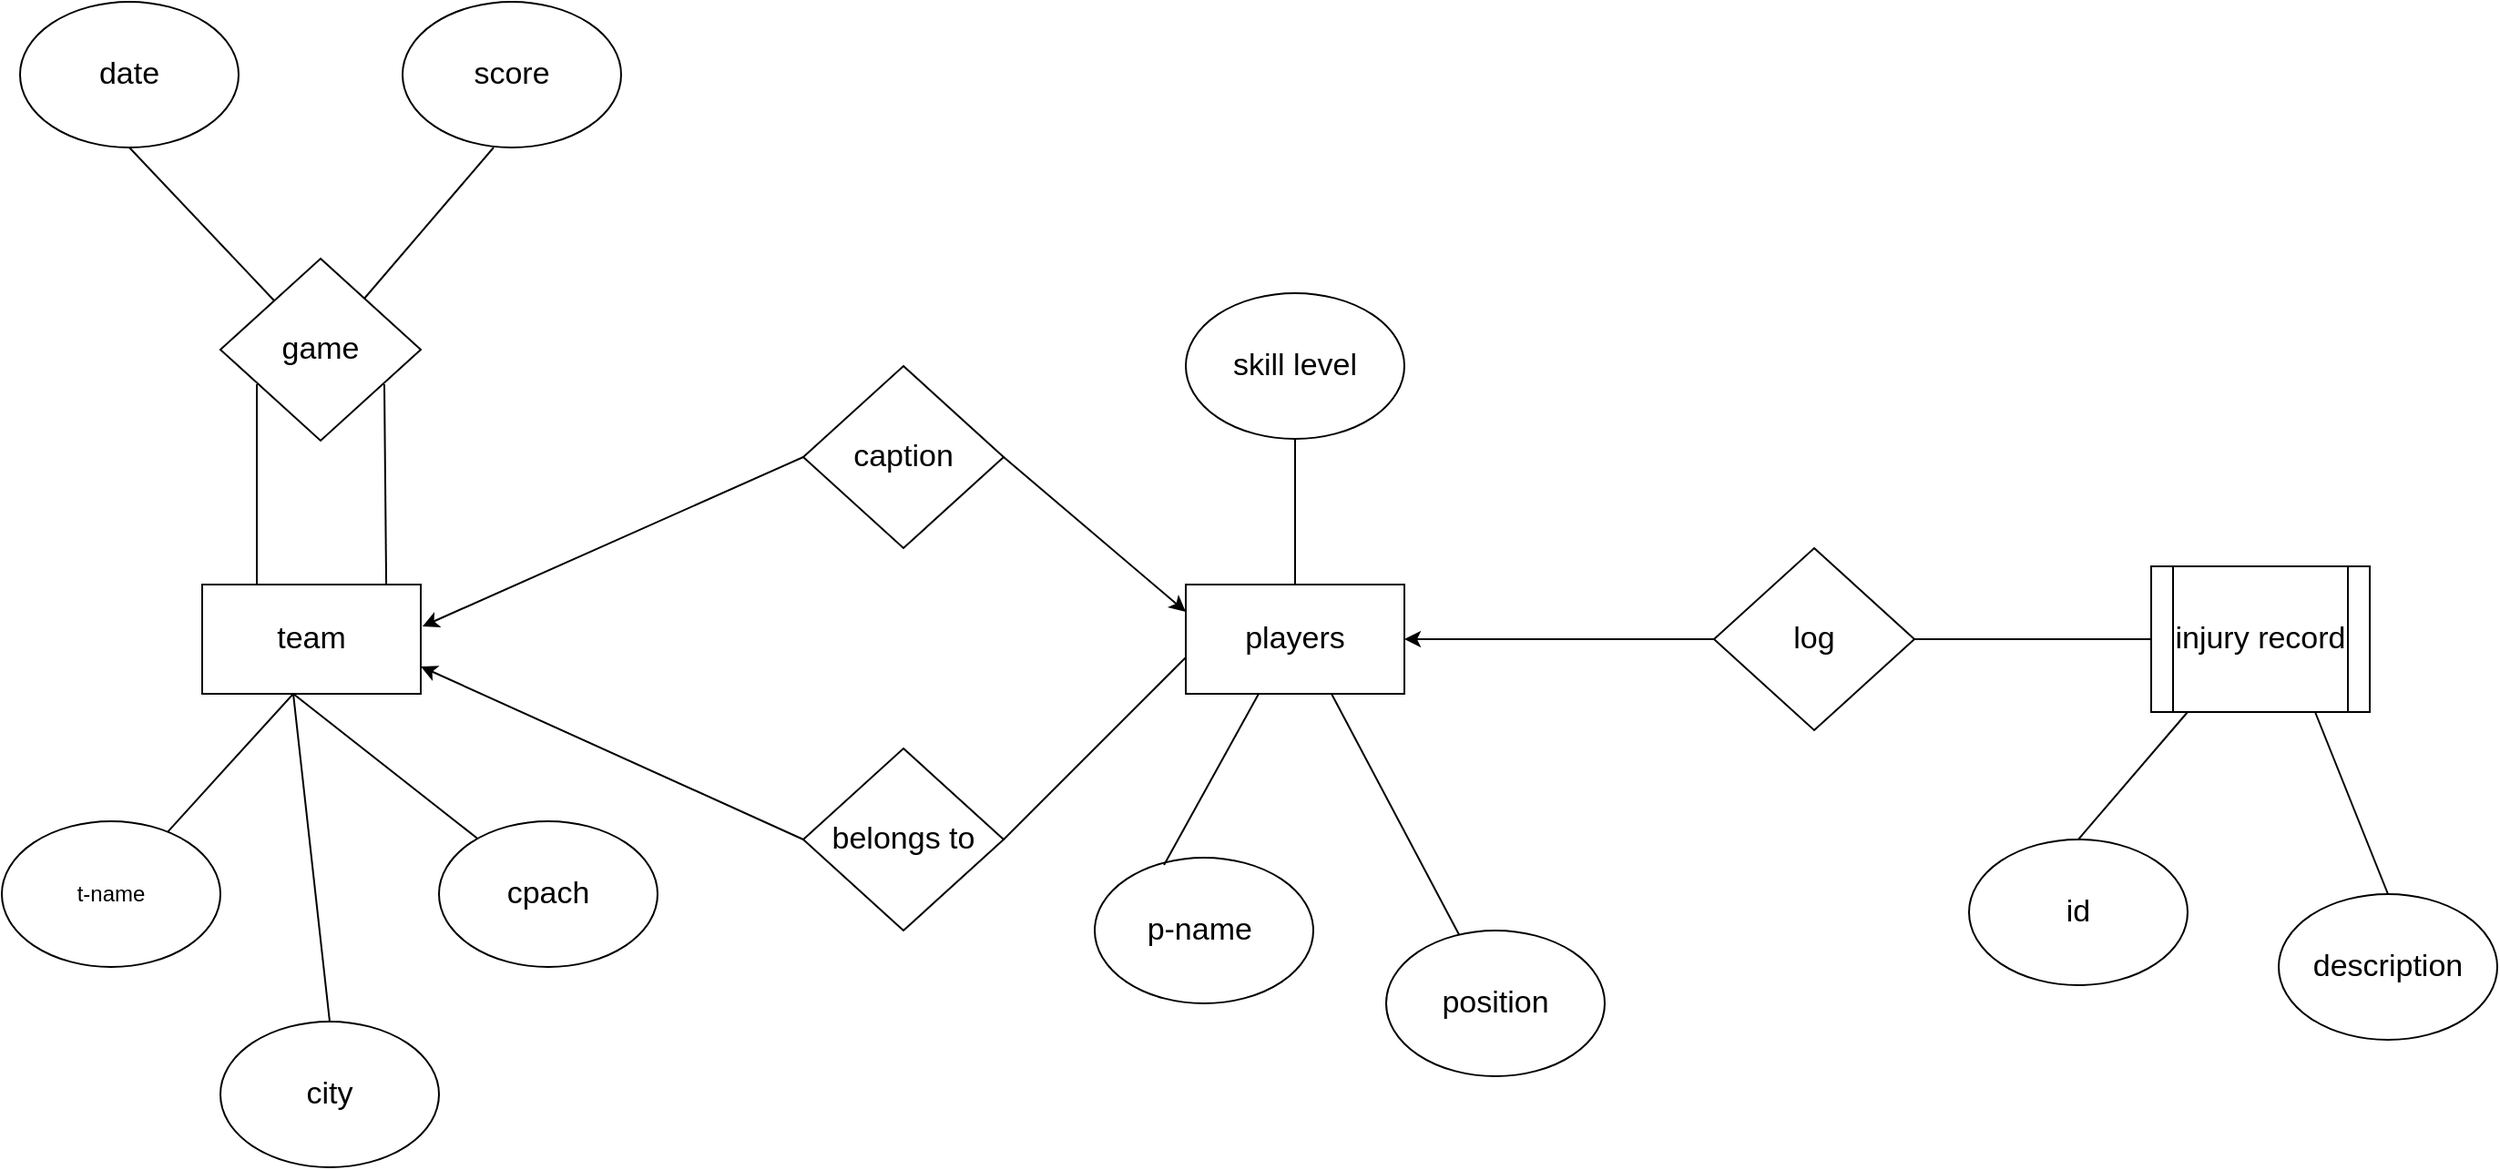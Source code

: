 <mxfile version="20.8.20" type="github">
  <diagram id="R2lEEEUBdFMjLlhIrx00" name="Page-1">
    <mxGraphModel dx="880" dy="484" grid="1" gridSize="10" guides="1" tooltips="1" connect="1" arrows="1" fold="1" page="1" pageScale="1" pageWidth="850" pageHeight="1100" math="0" shadow="0" extFonts="Permanent Marker^https://fonts.googleapis.com/css?family=Permanent+Marker">
      <root>
        <mxCell id="0" />
        <mxCell id="1" parent="0" />
        <mxCell id="RLD9JpwSGamEs7PK8gUW-1" value="date" style="ellipse;whiteSpace=wrap;html=1;fontSize=17;" vertex="1" parent="1">
          <mxGeometry x="50" y="40" width="120" height="80" as="geometry" />
        </mxCell>
        <mxCell id="RLD9JpwSGamEs7PK8gUW-2" value="score" style="ellipse;whiteSpace=wrap;html=1;fontSize=17;" vertex="1" parent="1">
          <mxGeometry x="260" y="40" width="120" height="80" as="geometry" />
        </mxCell>
        <mxCell id="RLD9JpwSGamEs7PK8gUW-3" value="team" style="rounded=0;whiteSpace=wrap;html=1;fontSize=17;" vertex="1" parent="1">
          <mxGeometry x="150" y="360" width="120" height="60" as="geometry" />
        </mxCell>
        <mxCell id="RLD9JpwSGamEs7PK8gUW-4" value="game" style="rhombus;whiteSpace=wrap;html=1;fontSize=17;" vertex="1" parent="1">
          <mxGeometry x="160" y="181" width="110" height="100" as="geometry" />
        </mxCell>
        <mxCell id="RLD9JpwSGamEs7PK8gUW-5" value="t-name" style="ellipse;whiteSpace=wrap;html=1;" vertex="1" parent="1">
          <mxGeometry x="40" y="490" width="120" height="80" as="geometry" />
        </mxCell>
        <mxCell id="RLD9JpwSGamEs7PK8gUW-6" value="city" style="ellipse;whiteSpace=wrap;html=1;fontSize=17;" vertex="1" parent="1">
          <mxGeometry x="160" y="600" width="120" height="80" as="geometry" />
        </mxCell>
        <mxCell id="RLD9JpwSGamEs7PK8gUW-7" value="cpach" style="ellipse;whiteSpace=wrap;html=1;fontSize=17;" vertex="1" parent="1">
          <mxGeometry x="280" y="490" width="120" height="80" as="geometry" />
        </mxCell>
        <mxCell id="RLD9JpwSGamEs7PK8gUW-8" value="caption" style="rhombus;whiteSpace=wrap;html=1;fontSize=17;" vertex="1" parent="1">
          <mxGeometry x="480" y="240" width="110" height="100" as="geometry" />
        </mxCell>
        <mxCell id="RLD9JpwSGamEs7PK8gUW-9" value="belongs to" style="rhombus;whiteSpace=wrap;html=1;fontSize=17;" vertex="1" parent="1">
          <mxGeometry x="480" y="450" width="110" height="100" as="geometry" />
        </mxCell>
        <mxCell id="RLD9JpwSGamEs7PK8gUW-10" value="players" style="rounded=0;whiteSpace=wrap;html=1;fontSize=17;" vertex="1" parent="1">
          <mxGeometry x="690" y="360" width="120" height="60" as="geometry" />
        </mxCell>
        <mxCell id="RLD9JpwSGamEs7PK8gUW-11" value="skill level" style="ellipse;whiteSpace=wrap;html=1;fontSize=17;" vertex="1" parent="1">
          <mxGeometry x="690" y="200" width="120" height="80" as="geometry" />
        </mxCell>
        <mxCell id="RLD9JpwSGamEs7PK8gUW-12" value="p-name&amp;nbsp;" style="ellipse;whiteSpace=wrap;html=1;fontSize=17;" vertex="1" parent="1">
          <mxGeometry x="640" y="510" width="120" height="80" as="geometry" />
        </mxCell>
        <mxCell id="RLD9JpwSGamEs7PK8gUW-13" value="position" style="ellipse;whiteSpace=wrap;html=1;fontSize=17;" vertex="1" parent="1">
          <mxGeometry x="800" y="550" width="120" height="80" as="geometry" />
        </mxCell>
        <mxCell id="RLD9JpwSGamEs7PK8gUW-14" value="log" style="rhombus;whiteSpace=wrap;html=1;fontSize=17;" vertex="1" parent="1">
          <mxGeometry x="980" y="340" width="110" height="100" as="geometry" />
        </mxCell>
        <mxCell id="RLD9JpwSGamEs7PK8gUW-15" value="injury record" style="shape=process;whiteSpace=wrap;html=1;backgroundOutline=1;fontSize=17;" vertex="1" parent="1">
          <mxGeometry x="1220" y="350" width="120" height="80" as="geometry" />
        </mxCell>
        <mxCell id="RLD9JpwSGamEs7PK8gUW-16" value="id" style="ellipse;whiteSpace=wrap;html=1;fontSize=17;" vertex="1" parent="1">
          <mxGeometry x="1120" y="500" width="120" height="80" as="geometry" />
        </mxCell>
        <mxCell id="RLD9JpwSGamEs7PK8gUW-17" value="description" style="ellipse;whiteSpace=wrap;html=1;fontSize=17;" vertex="1" parent="1">
          <mxGeometry x="1290" y="530" width="120" height="80" as="geometry" />
        </mxCell>
        <mxCell id="RLD9JpwSGamEs7PK8gUW-18" value="" style="endArrow=none;html=1;rounded=0;exitX=0.25;exitY=0;exitDx=0;exitDy=0;fontSize=17;" edge="1" parent="1" source="RLD9JpwSGamEs7PK8gUW-3">
          <mxGeometry width="50" height="50" relative="1" as="geometry">
            <mxPoint x="130" y="300" as="sourcePoint" />
            <mxPoint x="180" y="250" as="targetPoint" />
          </mxGeometry>
        </mxCell>
        <mxCell id="RLD9JpwSGamEs7PK8gUW-19" value="" style="endArrow=none;html=1;rounded=0;exitX=0.842;exitY=0;exitDx=0;exitDy=0;exitPerimeter=0;fontSize=17;" edge="1" parent="1" source="RLD9JpwSGamEs7PK8gUW-3">
          <mxGeometry width="50" height="50" relative="1" as="geometry">
            <mxPoint x="200" y="300" as="sourcePoint" />
            <mxPoint x="250" y="250" as="targetPoint" />
          </mxGeometry>
        </mxCell>
        <mxCell id="RLD9JpwSGamEs7PK8gUW-20" value="" style="endArrow=none;html=1;rounded=0;fontSize=17;" edge="1" parent="1" source="RLD9JpwSGamEs7PK8gUW-4">
          <mxGeometry width="50" height="50" relative="1" as="geometry">
            <mxPoint x="60" y="170" as="sourcePoint" />
            <mxPoint x="110" y="120" as="targetPoint" />
          </mxGeometry>
        </mxCell>
        <mxCell id="RLD9JpwSGamEs7PK8gUW-21" value="" style="endArrow=none;html=1;rounded=0;fontSize=17;" edge="1" parent="1" source="RLD9JpwSGamEs7PK8gUW-4">
          <mxGeometry width="50" height="50" relative="1" as="geometry">
            <mxPoint x="260" y="170" as="sourcePoint" />
            <mxPoint x="310" y="120" as="targetPoint" />
          </mxGeometry>
        </mxCell>
        <mxCell id="RLD9JpwSGamEs7PK8gUW-22" value="" style="endArrow=none;html=1;rounded=0;fontSize=17;" edge="1" parent="1" source="RLD9JpwSGamEs7PK8gUW-5">
          <mxGeometry width="50" height="50" relative="1" as="geometry">
            <mxPoint x="150" y="470" as="sourcePoint" />
            <mxPoint x="200" y="420" as="targetPoint" />
          </mxGeometry>
        </mxCell>
        <mxCell id="RLD9JpwSGamEs7PK8gUW-23" value="" style="endArrow=none;html=1;rounded=0;exitX=0.5;exitY=0;exitDx=0;exitDy=0;fontSize=17;" edge="1" parent="1" source="RLD9JpwSGamEs7PK8gUW-6">
          <mxGeometry width="50" height="50" relative="1" as="geometry">
            <mxPoint x="150" y="470" as="sourcePoint" />
            <mxPoint x="200" y="420" as="targetPoint" />
          </mxGeometry>
        </mxCell>
        <mxCell id="RLD9JpwSGamEs7PK8gUW-24" value="" style="endArrow=none;html=1;rounded=0;fontSize=17;" edge="1" parent="1" source="RLD9JpwSGamEs7PK8gUW-7">
          <mxGeometry width="50" height="50" relative="1" as="geometry">
            <mxPoint x="150" y="470" as="sourcePoint" />
            <mxPoint x="200" y="420" as="targetPoint" />
          </mxGeometry>
        </mxCell>
        <mxCell id="RLD9JpwSGamEs7PK8gUW-25" value="" style="endArrow=classic;html=1;rounded=0;entryX=1.008;entryY=0.383;entryDx=0;entryDy=0;entryPerimeter=0;fontSize=17;" edge="1" parent="1" target="RLD9JpwSGamEs7PK8gUW-3">
          <mxGeometry width="50" height="50" relative="1" as="geometry">
            <mxPoint x="480" y="290" as="sourcePoint" />
            <mxPoint x="530" y="240" as="targetPoint" />
          </mxGeometry>
        </mxCell>
        <mxCell id="RLD9JpwSGamEs7PK8gUW-26" value="" style="endArrow=classic;html=1;rounded=0;entryX=1;entryY=0.75;entryDx=0;entryDy=0;fontSize=17;" edge="1" parent="1" target="RLD9JpwSGamEs7PK8gUW-3">
          <mxGeometry width="50" height="50" relative="1" as="geometry">
            <mxPoint x="480" y="500" as="sourcePoint" />
            <mxPoint x="530" y="450" as="targetPoint" />
          </mxGeometry>
        </mxCell>
        <mxCell id="RLD9JpwSGamEs7PK8gUW-27" value="" style="endArrow=classic;html=1;rounded=0;entryX=0;entryY=0.25;entryDx=0;entryDy=0;fontSize=17;" edge="1" parent="1" target="RLD9JpwSGamEs7PK8gUW-10">
          <mxGeometry width="50" height="50" relative="1" as="geometry">
            <mxPoint x="590" y="290" as="sourcePoint" />
            <mxPoint x="640" y="240" as="targetPoint" />
          </mxGeometry>
        </mxCell>
        <mxCell id="RLD9JpwSGamEs7PK8gUW-28" value="" style="endArrow=none;html=1;rounded=0;exitX=0.317;exitY=0.05;exitDx=0;exitDy=0;exitPerimeter=0;fontSize=17;" edge="1" parent="1" source="RLD9JpwSGamEs7PK8gUW-12">
          <mxGeometry width="50" height="50" relative="1" as="geometry">
            <mxPoint x="680" y="470" as="sourcePoint" />
            <mxPoint x="730" y="420" as="targetPoint" />
          </mxGeometry>
        </mxCell>
        <mxCell id="RLD9JpwSGamEs7PK8gUW-29" value="" style="endArrow=none;html=1;rounded=0;fontSize=17;" edge="1" parent="1" source="RLD9JpwSGamEs7PK8gUW-13">
          <mxGeometry width="50" height="50" relative="1" as="geometry">
            <mxPoint x="720" y="470" as="sourcePoint" />
            <mxPoint x="770" y="420" as="targetPoint" />
          </mxGeometry>
        </mxCell>
        <mxCell id="RLD9JpwSGamEs7PK8gUW-30" value="" style="endArrow=none;html=1;rounded=0;exitX=0.5;exitY=0;exitDx=0;exitDy=0;fontSize=17;" edge="1" parent="1" source="RLD9JpwSGamEs7PK8gUW-16">
          <mxGeometry width="50" height="50" relative="1" as="geometry">
            <mxPoint x="1190" y="480" as="sourcePoint" />
            <mxPoint x="1240" y="430" as="targetPoint" />
          </mxGeometry>
        </mxCell>
        <mxCell id="RLD9JpwSGamEs7PK8gUW-31" value="" style="endArrow=none;html=1;rounded=0;exitX=0.5;exitY=0;exitDx=0;exitDy=0;fontSize=17;" edge="1" parent="1" source="RLD9JpwSGamEs7PK8gUW-17">
          <mxGeometry width="50" height="50" relative="1" as="geometry">
            <mxPoint x="1260" y="480" as="sourcePoint" />
            <mxPoint x="1310" y="430" as="targetPoint" />
          </mxGeometry>
        </mxCell>
        <mxCell id="RLD9JpwSGamEs7PK8gUW-32" value="" style="endArrow=none;html=1;rounded=0;exitX=1;exitY=0.5;exitDx=0;exitDy=0;entryX=0;entryY=0.5;entryDx=0;entryDy=0;fontSize=17;" edge="1" parent="1" source="RLD9JpwSGamEs7PK8gUW-14" target="RLD9JpwSGamEs7PK8gUW-15">
          <mxGeometry width="50" height="50" relative="1" as="geometry">
            <mxPoint x="1170" y="450" as="sourcePoint" />
            <mxPoint x="1220" y="400" as="targetPoint" />
          </mxGeometry>
        </mxCell>
        <mxCell id="RLD9JpwSGamEs7PK8gUW-33" value="" style="endArrow=classic;html=1;rounded=0;entryX=1;entryY=0.5;entryDx=0;entryDy=0;fontSize=17;" edge="1" parent="1" target="RLD9JpwSGamEs7PK8gUW-10">
          <mxGeometry width="50" height="50" relative="1" as="geometry">
            <mxPoint x="980" y="390" as="sourcePoint" />
            <mxPoint x="1030" y="340" as="targetPoint" />
          </mxGeometry>
        </mxCell>
        <mxCell id="RLD9JpwSGamEs7PK8gUW-34" value="" style="endArrow=none;html=1;rounded=0;exitX=0.5;exitY=0;exitDx=0;exitDy=0;fontSize=17;" edge="1" parent="1" source="RLD9JpwSGamEs7PK8gUW-10">
          <mxGeometry width="50" height="50" relative="1" as="geometry">
            <mxPoint x="700" y="330" as="sourcePoint" />
            <mxPoint x="750" y="280" as="targetPoint" />
          </mxGeometry>
        </mxCell>
        <mxCell id="RLD9JpwSGamEs7PK8gUW-35" value="" style="endArrow=none;html=1;rounded=0;exitX=1;exitY=0.5;exitDx=0;exitDy=0;fontSize=17;" edge="1" parent="1" source="RLD9JpwSGamEs7PK8gUW-9">
          <mxGeometry width="50" height="50" relative="1" as="geometry">
            <mxPoint x="640" y="450" as="sourcePoint" />
            <mxPoint x="690" y="400" as="targetPoint" />
          </mxGeometry>
        </mxCell>
      </root>
    </mxGraphModel>
  </diagram>
</mxfile>
